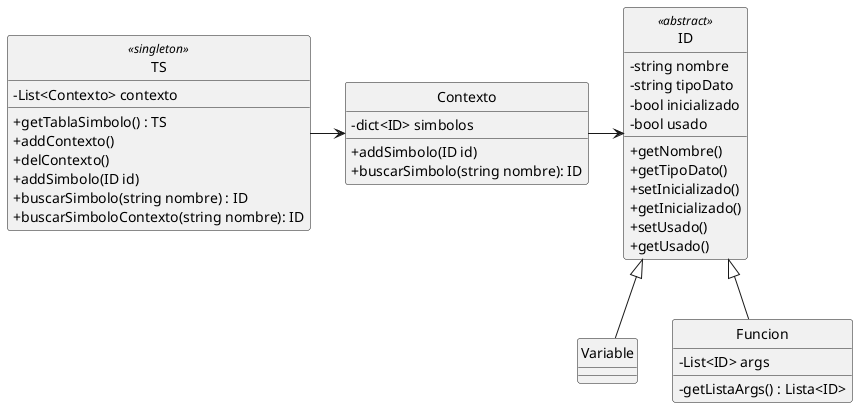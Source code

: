 @startuml TablaSimbolos
skinparam classAttributeIconSize 0
hide circle

class TS <<singleton>> {
    - List<Contexto> contexto
    + getTablaSimbolo() : TS
    + addContexto()
    + delContexto()
    + addSimbolo(ID id)
    + buscarSimbolo(string nombre) : ID
    + buscarSimboloContexto(string nombre): ID
}

class Contexto {
    - dict<ID> simbolos
    + addSimbolo(ID id)
    + buscarSimbolo(string nombre): ID
}

class ID <<abstract>> {
    - string nombre
    - string tipoDato
    - bool inicializado
    - bool usado
    + getNombre()
    + getTipoDato()
    + setInicializado()
    + getInicializado()
    + setUsado()
    + getUsado()
}

class Variable {

}

class Funcion {
    - List<ID> args
    - getListaArgs() : Lista<ID>
}

TS -right-> Contexto
Contexto -right-> ID
ID <|-- Variable
ID <|-- Funcion

@enduml